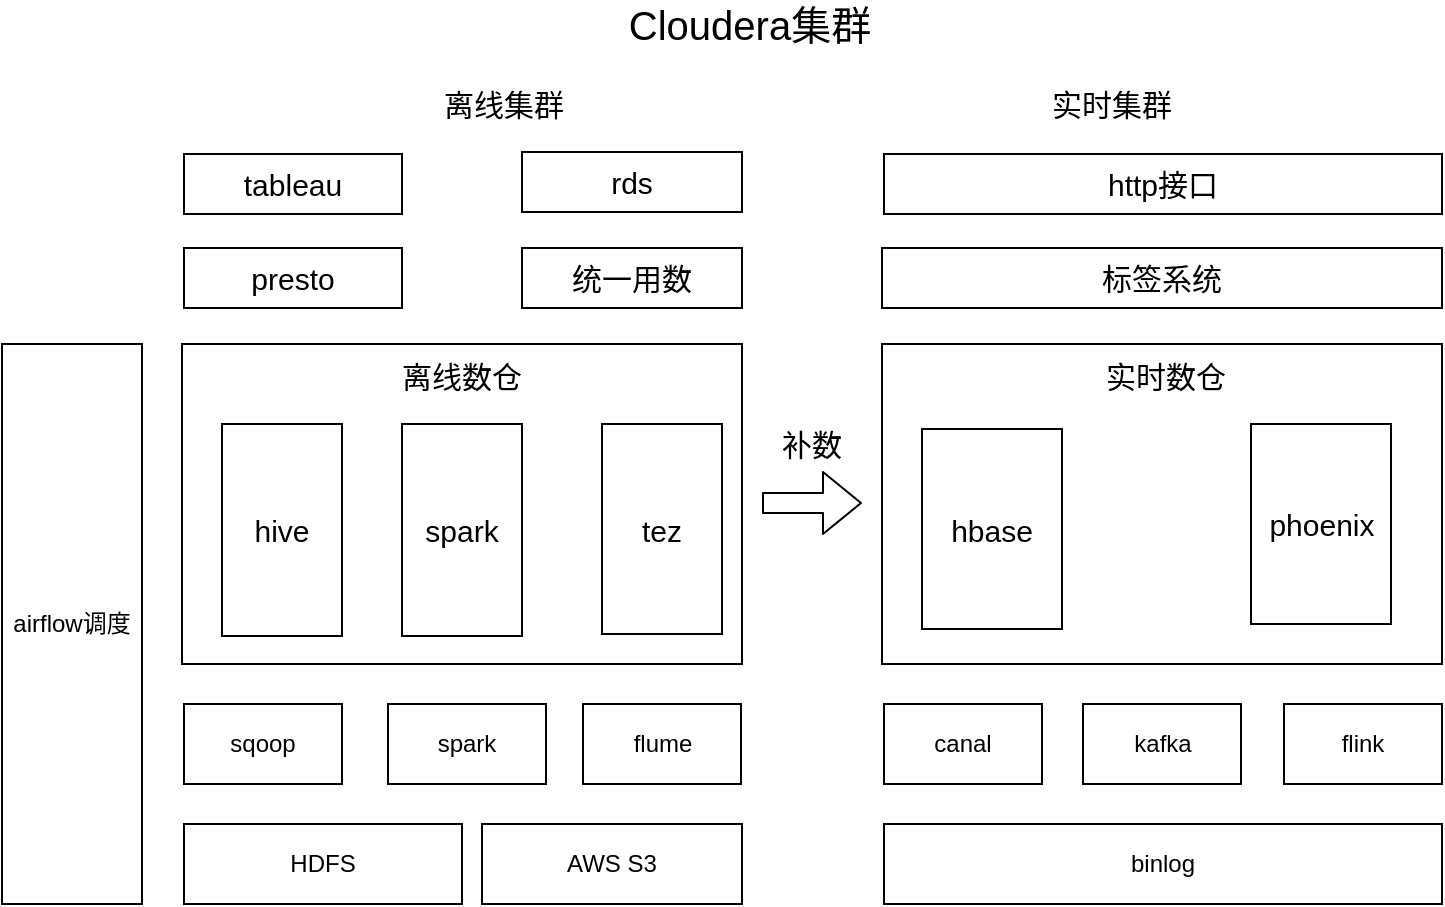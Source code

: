 <mxfile version="14.0.4" type="github">
  <diagram id="bIFuc6_pQIDev2zaLWd9" name="Page-1">
    <mxGraphModel dx="946" dy="458" grid="1" gridSize="10" guides="1" tooltips="1" connect="1" arrows="1" fold="1" page="1" pageScale="1" pageWidth="827" pageHeight="1169" math="0" shadow="0">
      <root>
        <mxCell id="0" />
        <mxCell id="1" parent="0" />
        <mxCell id="MVyQ48nf2JYBs-kyZYLc-1" value="HDFS" style="rounded=0;whiteSpace=wrap;html=1;" vertex="1" parent="1">
          <mxGeometry x="151" y="450" width="139" height="40" as="geometry" />
        </mxCell>
        <mxCell id="MVyQ48nf2JYBs-kyZYLc-5" value="" style="rounded=0;whiteSpace=wrap;html=1;" vertex="1" parent="1">
          <mxGeometry x="500" y="210" width="280" height="160" as="geometry" />
        </mxCell>
        <mxCell id="MVyQ48nf2JYBs-kyZYLc-6" value="" style="rounded=0;whiteSpace=wrap;html=1;" vertex="1" parent="1">
          <mxGeometry x="150" y="210" width="280" height="160" as="geometry" />
        </mxCell>
        <mxCell id="MVyQ48nf2JYBs-kyZYLc-7" value="离线集群" style="text;html=1;strokeColor=none;fillColor=none;align=center;verticalAlign=middle;whiteSpace=wrap;rounded=0;fontSize=15;" vertex="1" parent="1">
          <mxGeometry x="276" y="80" width="70" height="20" as="geometry" />
        </mxCell>
        <mxCell id="MVyQ48nf2JYBs-kyZYLc-8" value="实时集群" style="text;html=1;strokeColor=none;fillColor=none;align=center;verticalAlign=middle;whiteSpace=wrap;rounded=0;fontSize=15;" vertex="1" parent="1">
          <mxGeometry x="580" y="80" width="70" height="20" as="geometry" />
        </mxCell>
        <mxCell id="MVyQ48nf2JYBs-kyZYLc-9" value="Cloudera集群" style="text;html=1;strokeColor=none;fillColor=none;align=center;verticalAlign=middle;whiteSpace=wrap;rounded=0;fontSize=20;" vertex="1" parent="1">
          <mxGeometry x="364" y="40" width="140" height="20" as="geometry" />
        </mxCell>
        <mxCell id="MVyQ48nf2JYBs-kyZYLc-11" value="" style="shape=flexArrow;endArrow=classic;html=1;fontSize=20;" edge="1" parent="1">
          <mxGeometry width="50" height="50" relative="1" as="geometry">
            <mxPoint x="440" y="289.5" as="sourcePoint" />
            <mxPoint x="490" y="289.5" as="targetPoint" />
          </mxGeometry>
        </mxCell>
        <mxCell id="MVyQ48nf2JYBs-kyZYLc-12" value="补数" style="text;html=1;strokeColor=none;fillColor=none;align=center;verticalAlign=middle;whiteSpace=wrap;rounded=0;fontSize=15;" vertex="1" parent="1">
          <mxGeometry x="445" y="250" width="40" height="20" as="geometry" />
        </mxCell>
        <mxCell id="MVyQ48nf2JYBs-kyZYLc-13" value="hive" style="rounded=0;whiteSpace=wrap;html=1;fontSize=15;" vertex="1" parent="1">
          <mxGeometry x="170" y="250" width="60" height="106" as="geometry" />
        </mxCell>
        <mxCell id="MVyQ48nf2JYBs-kyZYLc-14" value="presto" style="rounded=0;whiteSpace=wrap;html=1;fontSize=15;" vertex="1" parent="1">
          <mxGeometry x="151" y="162" width="109" height="30" as="geometry" />
        </mxCell>
        <mxCell id="MVyQ48nf2JYBs-kyZYLc-15" value="spark" style="rounded=0;whiteSpace=wrap;html=1;fontSize=15;" vertex="1" parent="1">
          <mxGeometry x="260" y="250" width="60" height="106" as="geometry" />
        </mxCell>
        <mxCell id="MVyQ48nf2JYBs-kyZYLc-16" value="tez" style="rounded=0;whiteSpace=wrap;html=1;fontSize=15;" vertex="1" parent="1">
          <mxGeometry x="360" y="250" width="60" height="105" as="geometry" />
        </mxCell>
        <mxCell id="MVyQ48nf2JYBs-kyZYLc-17" value="统一用数" style="rounded=0;whiteSpace=wrap;html=1;fontSize=15;" vertex="1" parent="1">
          <mxGeometry x="320" y="162" width="110" height="30" as="geometry" />
        </mxCell>
        <mxCell id="MVyQ48nf2JYBs-kyZYLc-19" value="标签系统" style="rounded=0;whiteSpace=wrap;html=1;fontSize=15;" vertex="1" parent="1">
          <mxGeometry x="500" y="162" width="280" height="30" as="geometry" />
        </mxCell>
        <mxCell id="MVyQ48nf2JYBs-kyZYLc-20" value="rds" style="rounded=0;whiteSpace=wrap;html=1;fontSize=15;" vertex="1" parent="1">
          <mxGeometry x="320" y="114" width="110" height="30" as="geometry" />
        </mxCell>
        <mxCell id="MVyQ48nf2JYBs-kyZYLc-21" value="tableau" style="rounded=0;whiteSpace=wrap;html=1;fontSize=15;" vertex="1" parent="1">
          <mxGeometry x="151" y="115" width="109" height="30" as="geometry" />
        </mxCell>
        <mxCell id="MVyQ48nf2JYBs-kyZYLc-22" value="hbase" style="rounded=0;whiteSpace=wrap;html=1;fontSize=15;" vertex="1" parent="1">
          <mxGeometry x="520" y="252.5" width="70" height="100" as="geometry" />
        </mxCell>
        <mxCell id="MVyQ48nf2JYBs-kyZYLc-23" value="phoenix" style="rounded=0;whiteSpace=wrap;html=1;fontSize=15;" vertex="1" parent="1">
          <mxGeometry x="684.5" y="250" width="70" height="100" as="geometry" />
        </mxCell>
        <mxCell id="MVyQ48nf2JYBs-kyZYLc-24" value="airflow调度" style="rounded=0;whiteSpace=wrap;html=1;" vertex="1" parent="1">
          <mxGeometry x="60" y="210" width="70" height="280" as="geometry" />
        </mxCell>
        <mxCell id="MVyQ48nf2JYBs-kyZYLc-25" value="AWS S3" style="rounded=0;whiteSpace=wrap;html=1;" vertex="1" parent="1">
          <mxGeometry x="300" y="450" width="130" height="40" as="geometry" />
        </mxCell>
        <mxCell id="MVyQ48nf2JYBs-kyZYLc-26" value="离线数仓" style="text;html=1;strokeColor=none;fillColor=none;align=center;verticalAlign=middle;whiteSpace=wrap;rounded=0;fontSize=15;" vertex="1" parent="1">
          <mxGeometry x="248" y="216" width="84" height="20" as="geometry" />
        </mxCell>
        <mxCell id="MVyQ48nf2JYBs-kyZYLc-28" value="实时数仓" style="text;html=1;strokeColor=none;fillColor=none;align=center;verticalAlign=middle;whiteSpace=wrap;rounded=0;fontSize=15;" vertex="1" parent="1">
          <mxGeometry x="600" y="216" width="84" height="20" as="geometry" />
        </mxCell>
        <mxCell id="MVyQ48nf2JYBs-kyZYLc-31" value="http接口" style="rounded=0;whiteSpace=wrap;html=1;fontSize=15;" vertex="1" parent="1">
          <mxGeometry x="501" y="115" width="279" height="30" as="geometry" />
        </mxCell>
        <mxCell id="MVyQ48nf2JYBs-kyZYLc-32" value="canal" style="rounded=0;whiteSpace=wrap;html=1;" vertex="1" parent="1">
          <mxGeometry x="501" y="390" width="79" height="40" as="geometry" />
        </mxCell>
        <mxCell id="MVyQ48nf2JYBs-kyZYLc-36" value="binlog" style="rounded=0;whiteSpace=wrap;html=1;" vertex="1" parent="1">
          <mxGeometry x="501" y="450" width="279" height="40" as="geometry" />
        </mxCell>
        <mxCell id="MVyQ48nf2JYBs-kyZYLc-37" value="kafka" style="rounded=0;whiteSpace=wrap;html=1;" vertex="1" parent="1">
          <mxGeometry x="600.5" y="390" width="79" height="40" as="geometry" />
        </mxCell>
        <mxCell id="MVyQ48nf2JYBs-kyZYLc-38" value="flink" style="rounded=0;whiteSpace=wrap;html=1;" vertex="1" parent="1">
          <mxGeometry x="701" y="390" width="79" height="40" as="geometry" />
        </mxCell>
        <mxCell id="MVyQ48nf2JYBs-kyZYLc-39" value="sqoop" style="rounded=0;whiteSpace=wrap;html=1;" vertex="1" parent="1">
          <mxGeometry x="151" y="390" width="79" height="40" as="geometry" />
        </mxCell>
        <mxCell id="MVyQ48nf2JYBs-kyZYLc-40" value="spark" style="rounded=0;whiteSpace=wrap;html=1;" vertex="1" parent="1">
          <mxGeometry x="253" y="390" width="79" height="40" as="geometry" />
        </mxCell>
        <mxCell id="MVyQ48nf2JYBs-kyZYLc-41" value="flume" style="rounded=0;whiteSpace=wrap;html=1;" vertex="1" parent="1">
          <mxGeometry x="350.5" y="390" width="79" height="40" as="geometry" />
        </mxCell>
      </root>
    </mxGraphModel>
  </diagram>
</mxfile>
